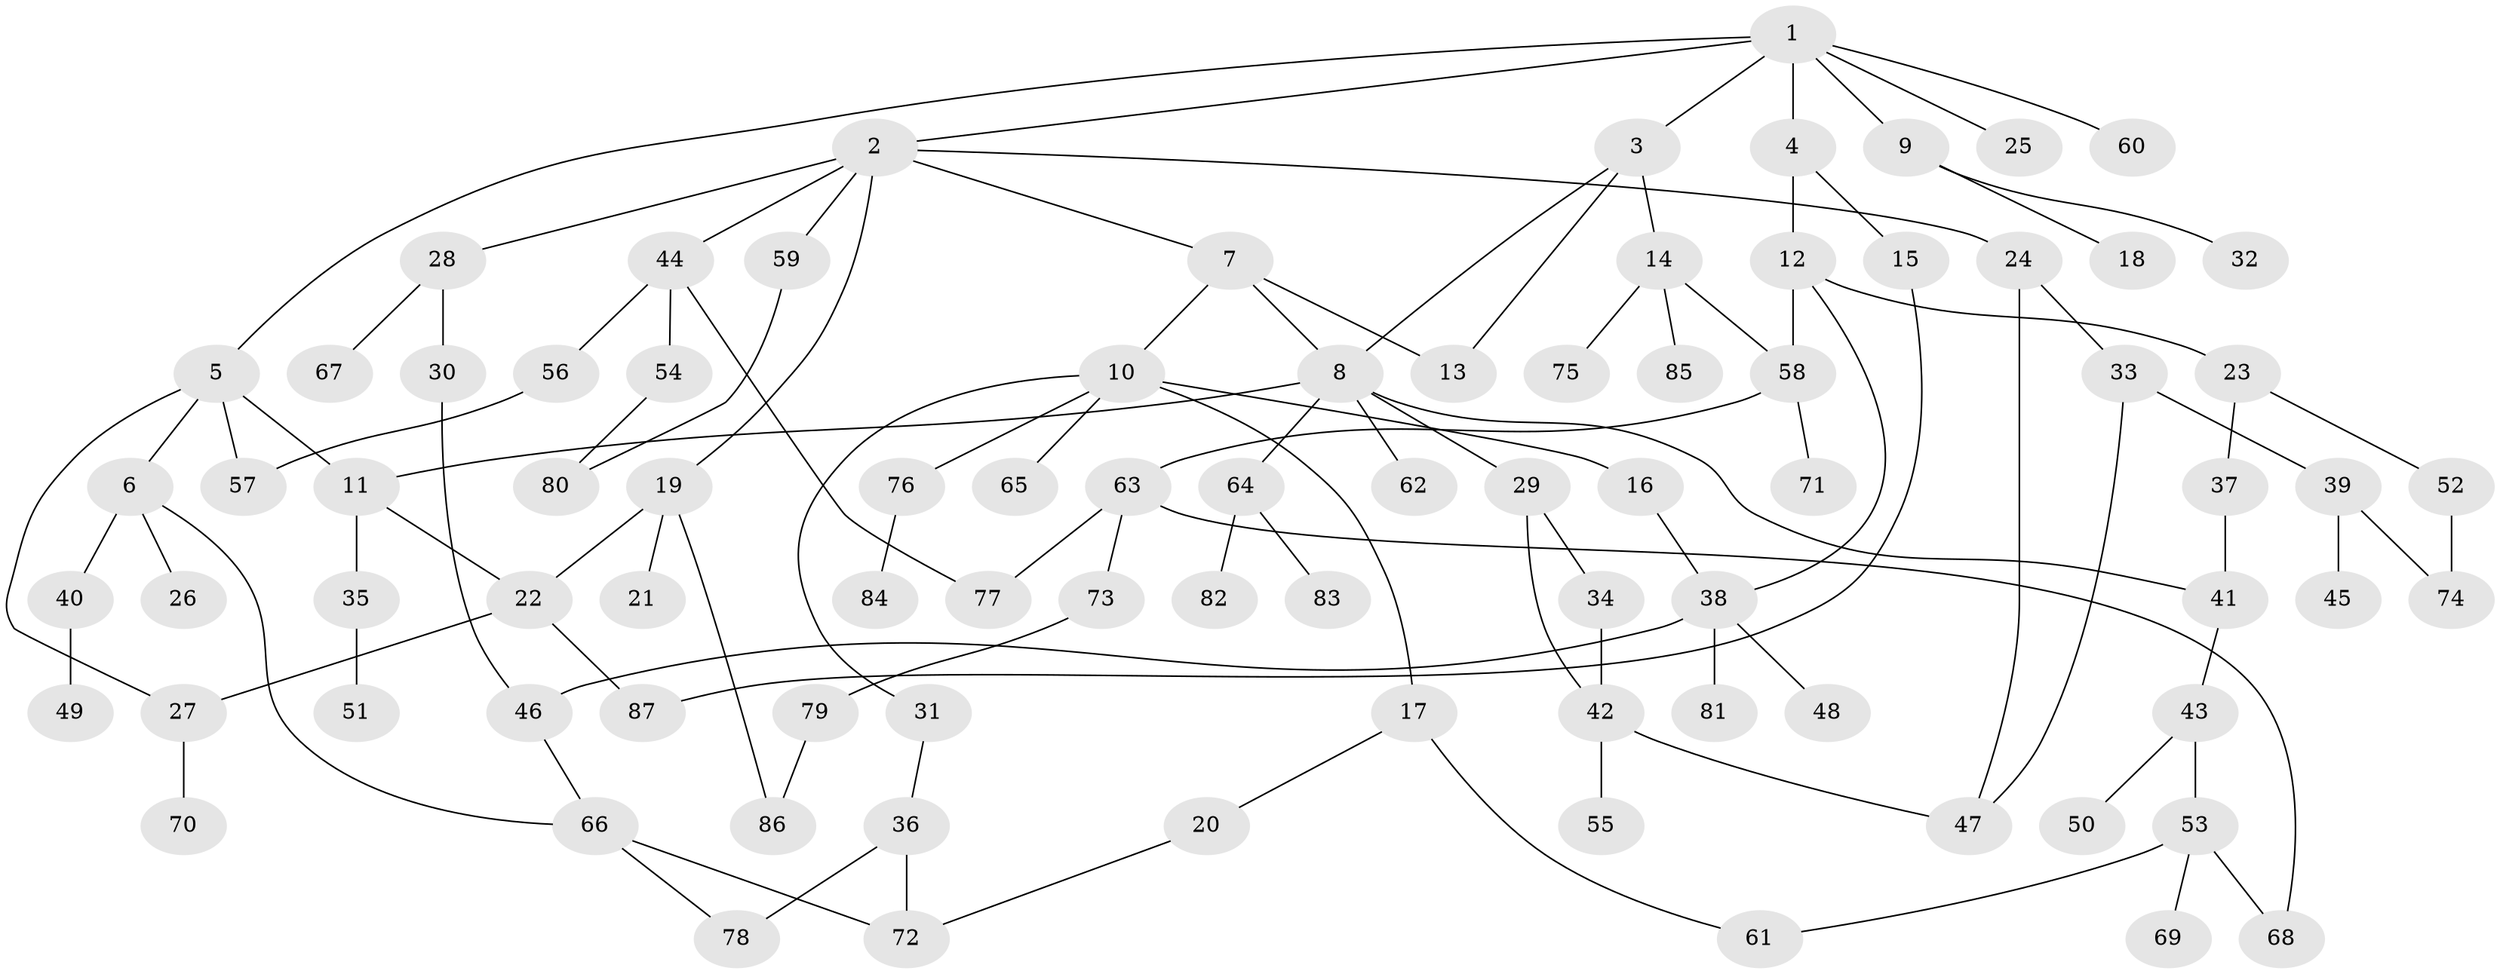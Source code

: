 // coarse degree distribution, {6: 0.022222222222222223, 7: 0.022222222222222223, 5: 0.1111111111111111, 3: 0.28888888888888886, 2: 0.2222222222222222, 4: 0.13333333333333333, 1: 0.2}
// Generated by graph-tools (version 1.1) at 2025/48/03/04/25 22:48:51]
// undirected, 87 vertices, 110 edges
graph export_dot {
  node [color=gray90,style=filled];
  1;
  2;
  3;
  4;
  5;
  6;
  7;
  8;
  9;
  10;
  11;
  12;
  13;
  14;
  15;
  16;
  17;
  18;
  19;
  20;
  21;
  22;
  23;
  24;
  25;
  26;
  27;
  28;
  29;
  30;
  31;
  32;
  33;
  34;
  35;
  36;
  37;
  38;
  39;
  40;
  41;
  42;
  43;
  44;
  45;
  46;
  47;
  48;
  49;
  50;
  51;
  52;
  53;
  54;
  55;
  56;
  57;
  58;
  59;
  60;
  61;
  62;
  63;
  64;
  65;
  66;
  67;
  68;
  69;
  70;
  71;
  72;
  73;
  74;
  75;
  76;
  77;
  78;
  79;
  80;
  81;
  82;
  83;
  84;
  85;
  86;
  87;
  1 -- 2;
  1 -- 3;
  1 -- 4;
  1 -- 5;
  1 -- 9;
  1 -- 25;
  1 -- 60;
  2 -- 7;
  2 -- 19;
  2 -- 24;
  2 -- 28;
  2 -- 44;
  2 -- 59;
  3 -- 8;
  3 -- 13;
  3 -- 14;
  4 -- 12;
  4 -- 15;
  5 -- 6;
  5 -- 11;
  5 -- 27;
  5 -- 57;
  6 -- 26;
  6 -- 40;
  6 -- 66;
  7 -- 10;
  7 -- 8;
  7 -- 13;
  8 -- 29;
  8 -- 62;
  8 -- 64;
  8 -- 11;
  8 -- 41;
  9 -- 18;
  9 -- 32;
  10 -- 16;
  10 -- 17;
  10 -- 31;
  10 -- 65;
  10 -- 76;
  11 -- 22;
  11 -- 35;
  12 -- 23;
  12 -- 58;
  12 -- 38;
  14 -- 75;
  14 -- 85;
  14 -- 58;
  15 -- 87;
  16 -- 38;
  17 -- 20;
  17 -- 61;
  19 -- 21;
  19 -- 86;
  19 -- 22;
  20 -- 72;
  22 -- 87;
  22 -- 27;
  23 -- 37;
  23 -- 52;
  24 -- 33;
  24 -- 47;
  27 -- 70;
  28 -- 30;
  28 -- 67;
  29 -- 34;
  29 -- 42;
  30 -- 46;
  31 -- 36;
  33 -- 39;
  33 -- 47;
  34 -- 42;
  35 -- 51;
  36 -- 78;
  36 -- 72;
  37 -- 41;
  38 -- 46;
  38 -- 48;
  38 -- 81;
  39 -- 45;
  39 -- 74;
  40 -- 49;
  41 -- 43;
  42 -- 55;
  42 -- 47;
  43 -- 50;
  43 -- 53;
  44 -- 54;
  44 -- 56;
  44 -- 77;
  46 -- 66;
  52 -- 74;
  53 -- 61;
  53 -- 68;
  53 -- 69;
  54 -- 80;
  56 -- 57;
  58 -- 63;
  58 -- 71;
  59 -- 80;
  63 -- 73;
  63 -- 77;
  63 -- 68;
  64 -- 82;
  64 -- 83;
  66 -- 78;
  66 -- 72;
  73 -- 79;
  76 -- 84;
  79 -- 86;
}

